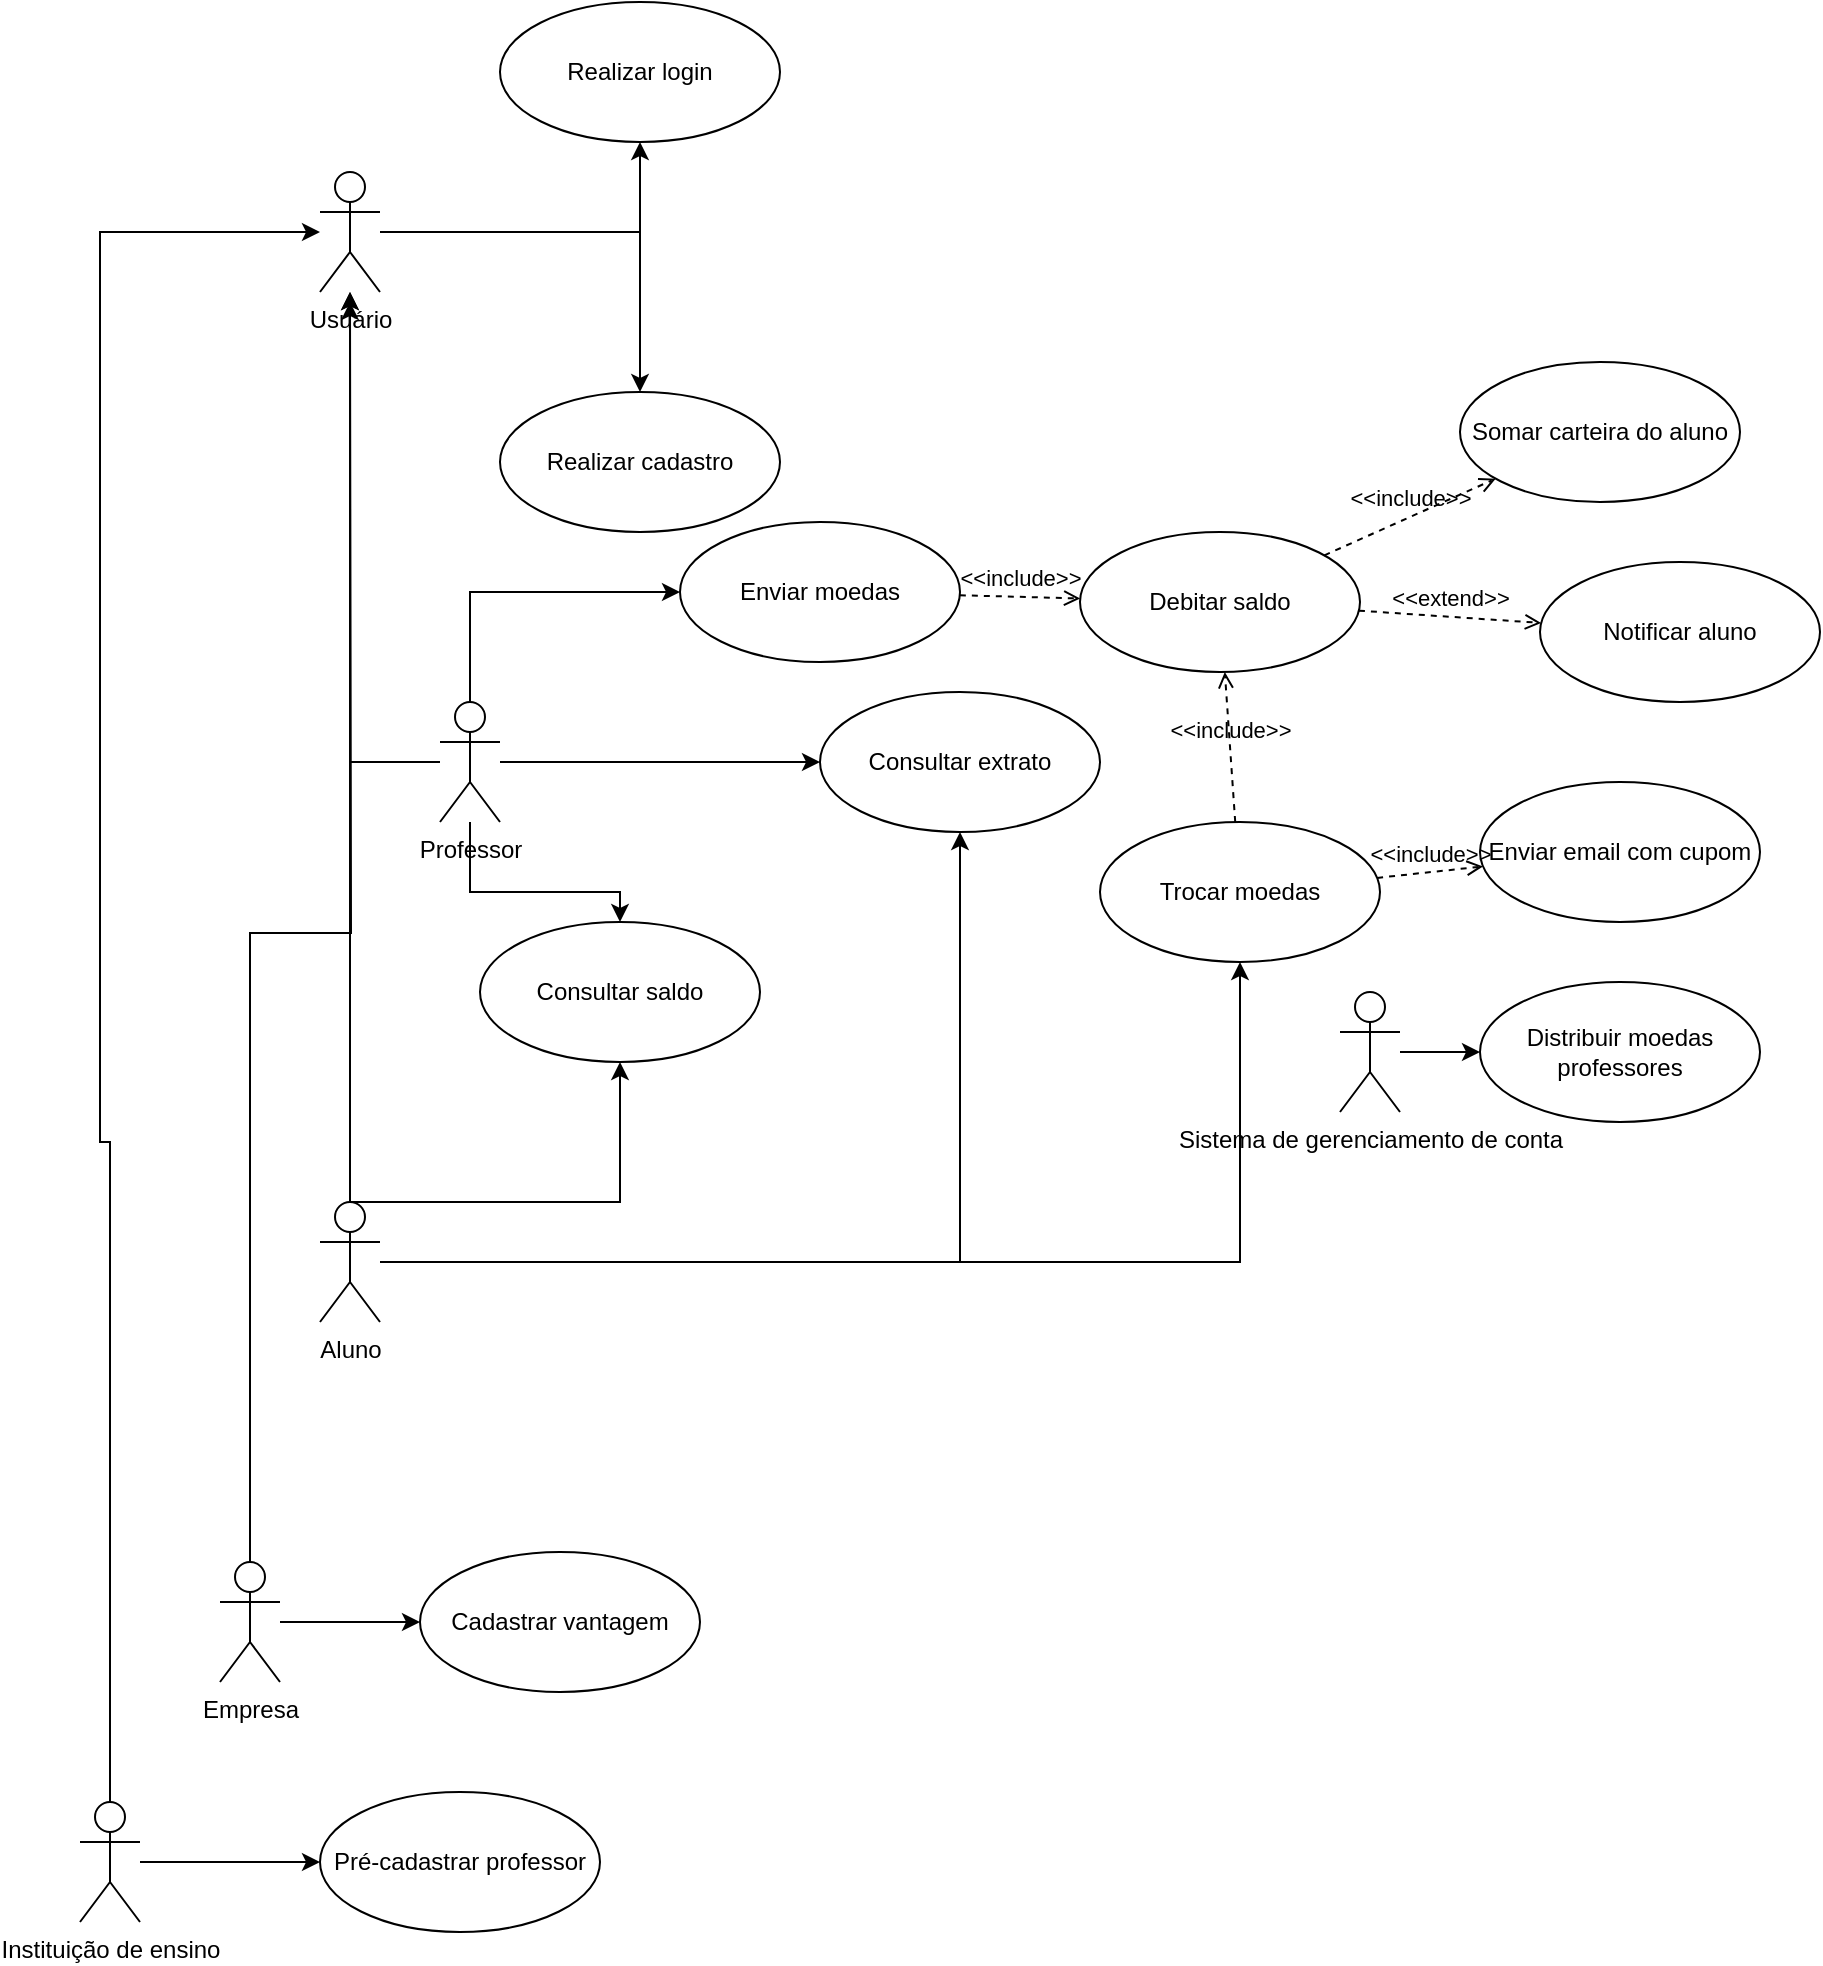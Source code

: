 <mxfile version="15.2.9" type="device"><diagram id="LdwzrqMcrGZ2g63NIj4n" name="Page-1"><mxGraphModel dx="946" dy="1573" grid="1" gridSize="10" guides="1" tooltips="1" connect="1" arrows="1" fold="1" page="1" pageScale="1" pageWidth="850" pageHeight="1100" math="0" shadow="0"><root><mxCell id="0"/><mxCell id="1" parent="0"/><mxCell id="oToeaozTcMGkjy1G3EUt-10" value="" style="edgeStyle=orthogonalEdgeStyle;rounded=0;orthogonalLoop=1;jettySize=auto;html=1;" parent="1" source="oToeaozTcMGkjy1G3EUt-1" target="oToeaozTcMGkjy1G3EUt-9" edge="1"><mxGeometry relative="1" as="geometry"/></mxCell><mxCell id="oToeaozTcMGkjy1G3EUt-55" style="edgeStyle=orthogonalEdgeStyle;rounded=0;orthogonalLoop=1;jettySize=auto;html=1;" parent="1" source="oToeaozTcMGkjy1G3EUt-1" target="oToeaozTcMGkjy1G3EUt-53" edge="1"><mxGeometry relative="1" as="geometry"/></mxCell><mxCell id="oToeaozTcMGkjy1G3EUt-1" value="Usuário&lt;br&gt;" style="shape=umlActor;verticalLabelPosition=bottom;verticalAlign=top;html=1;outlineConnect=0;" parent="1" vertex="1"><mxGeometry x="160" y="-75" width="30" height="60" as="geometry"/></mxCell><mxCell id="oToeaozTcMGkjy1G3EUt-13" style="edgeStyle=orthogonalEdgeStyle;rounded=0;orthogonalLoop=1;jettySize=auto;html=1;" parent="1" source="oToeaozTcMGkjy1G3EUt-4" target="oToeaozTcMGkjy1G3EUt-1" edge="1"><mxGeometry relative="1" as="geometry"/></mxCell><mxCell id="oToeaozTcMGkjy1G3EUt-36" style="edgeStyle=orthogonalEdgeStyle;rounded=0;orthogonalLoop=1;jettySize=auto;html=1;" parent="1" source="oToeaozTcMGkjy1G3EUt-4" target="oToeaozTcMGkjy1G3EUt-31" edge="1"><mxGeometry relative="1" as="geometry"/></mxCell><mxCell id="oToeaozTcMGkjy1G3EUt-37" style="edgeStyle=orthogonalEdgeStyle;rounded=0;orthogonalLoop=1;jettySize=auto;html=1;exitX=0.5;exitY=0;exitDx=0;exitDy=0;exitPerimeter=0;entryX=0.5;entryY=1;entryDx=0;entryDy=0;" parent="1" source="oToeaozTcMGkjy1G3EUt-4" target="oToeaozTcMGkjy1G3EUt-32" edge="1"><mxGeometry relative="1" as="geometry"><mxPoint x="310" y="285" as="targetPoint"/><Array as="points"><mxPoint x="310" y="440"/></Array></mxGeometry></mxCell><mxCell id="oToeaozTcMGkjy1G3EUt-39" style="edgeStyle=orthogonalEdgeStyle;rounded=0;orthogonalLoop=1;jettySize=auto;html=1;" parent="1" source="oToeaozTcMGkjy1G3EUt-4" target="oToeaozTcMGkjy1G3EUt-38" edge="1"><mxGeometry relative="1" as="geometry"/></mxCell><mxCell id="oToeaozTcMGkjy1G3EUt-4" value="Aluno&lt;br&gt;" style="shape=umlActor;verticalLabelPosition=bottom;verticalAlign=top;html=1;outlineConnect=0;" parent="1" vertex="1"><mxGeometry x="160" y="440" width="30" height="60" as="geometry"/></mxCell><mxCell id="oToeaozTcMGkjy1G3EUt-15" style="edgeStyle=orthogonalEdgeStyle;rounded=0;orthogonalLoop=1;jettySize=auto;html=1;" parent="1" source="oToeaozTcMGkjy1G3EUt-8" target="oToeaozTcMGkjy1G3EUt-1" edge="1"><mxGeometry relative="1" as="geometry"><Array as="points"><mxPoint x="175" y="220"/></Array></mxGeometry></mxCell><mxCell id="oToeaozTcMGkjy1G3EUt-19" style="edgeStyle=orthogonalEdgeStyle;rounded=0;orthogonalLoop=1;jettySize=auto;html=1;" parent="1" source="oToeaozTcMGkjy1G3EUt-8" target="oToeaozTcMGkjy1G3EUt-18" edge="1"><mxGeometry relative="1" as="geometry"><Array as="points"><mxPoint x="235" y="135"/></Array></mxGeometry></mxCell><mxCell id="oToeaozTcMGkjy1G3EUt-33" style="edgeStyle=orthogonalEdgeStyle;rounded=0;orthogonalLoop=1;jettySize=auto;html=1;" parent="1" source="oToeaozTcMGkjy1G3EUt-8" target="oToeaozTcMGkjy1G3EUt-31" edge="1"><mxGeometry relative="1" as="geometry"/></mxCell><mxCell id="oToeaozTcMGkjy1G3EUt-35" style="edgeStyle=orthogonalEdgeStyle;rounded=0;orthogonalLoop=1;jettySize=auto;html=1;" parent="1" source="oToeaozTcMGkjy1G3EUt-8" target="oToeaozTcMGkjy1G3EUt-32" edge="1"><mxGeometry relative="1" as="geometry"><Array as="points"><mxPoint x="235" y="285"/></Array></mxGeometry></mxCell><mxCell id="oToeaozTcMGkjy1G3EUt-8" value="Professor" style="shape=umlActor;verticalLabelPosition=bottom;verticalAlign=top;html=1;outlineConnect=0;" parent="1" vertex="1"><mxGeometry x="220" y="190" width="30" height="60" as="geometry"/></mxCell><mxCell id="oToeaozTcMGkjy1G3EUt-9" value="Realizar cadastro" style="ellipse;whiteSpace=wrap;html=1;" parent="1" vertex="1"><mxGeometry x="250" y="35" width="140" height="70" as="geometry"/></mxCell><mxCell id="oToeaozTcMGkjy1G3EUt-18" value="Enviar moedas" style="ellipse;whiteSpace=wrap;html=1;" parent="1" vertex="1"><mxGeometry x="340" y="100" width="140" height="70" as="geometry"/></mxCell><mxCell id="oToeaozTcMGkjy1G3EUt-20" value="Debitar saldo" style="ellipse;whiteSpace=wrap;html=1;" parent="1" vertex="1"><mxGeometry x="540" y="105" width="140" height="70" as="geometry"/></mxCell><mxCell id="oToeaozTcMGkjy1G3EUt-22" value="&amp;lt;&amp;lt;include&amp;gt;&amp;gt;" style="html=1;verticalAlign=bottom;labelBackgroundColor=none;endArrow=open;endFill=0;dashed=1;" parent="1" source="oToeaozTcMGkjy1G3EUt-18" target="oToeaozTcMGkjy1G3EUt-20" edge="1"><mxGeometry width="160" relative="1" as="geometry"><mxPoint x="340" y="270" as="sourcePoint"/><mxPoint x="500" y="270" as="targetPoint"/></mxGeometry></mxCell><mxCell id="oToeaozTcMGkjy1G3EUt-23" value="Notificar aluno" style="ellipse;whiteSpace=wrap;html=1;" parent="1" vertex="1"><mxGeometry x="770" y="120" width="140" height="70" as="geometry"/></mxCell><mxCell id="oToeaozTcMGkjy1G3EUt-24" value="&amp;lt;&amp;lt;extend&amp;gt;&amp;gt;" style="html=1;verticalAlign=bottom;labelBackgroundColor=none;endArrow=open;endFill=0;dashed=1;" parent="1" source="oToeaozTcMGkjy1G3EUt-20" target="oToeaozTcMGkjy1G3EUt-23" edge="1"><mxGeometry width="160" relative="1" as="geometry"><mxPoint x="483.865" y="170.671" as="sourcePoint"/><mxPoint x="576.274" y="149.483" as="targetPoint"/></mxGeometry></mxCell><mxCell id="oToeaozTcMGkjy1G3EUt-25" value="Somar carteira do aluno" style="ellipse;whiteSpace=wrap;html=1;" parent="1" vertex="1"><mxGeometry x="730" y="20" width="140" height="70" as="geometry"/></mxCell><mxCell id="oToeaozTcMGkjy1G3EUt-26" value="&amp;lt;&amp;lt;include&amp;gt;&amp;gt;" style="html=1;verticalAlign=bottom;labelBackgroundColor=none;endArrow=open;endFill=0;dashed=1;" parent="1" source="oToeaozTcMGkjy1G3EUt-20" target="oToeaozTcMGkjy1G3EUt-25" edge="1"><mxGeometry width="160" relative="1" as="geometry"><mxPoint x="663.038" y="135.856" as="sourcePoint"/><mxPoint x="736.813" y="204.184" as="targetPoint"/></mxGeometry></mxCell><mxCell id="oToeaozTcMGkjy1G3EUt-29" style="edgeStyle=orthogonalEdgeStyle;rounded=0;orthogonalLoop=1;jettySize=auto;html=1;" parent="1" source="oToeaozTcMGkjy1G3EUt-27" target="oToeaozTcMGkjy1G3EUt-28" edge="1"><mxGeometry relative="1" as="geometry"/></mxCell><mxCell id="oToeaozTcMGkjy1G3EUt-27" value="&lt;span style=&quot;text-align: left&quot;&gt;Sistema de gerenciamento de conta&lt;/span&gt;" style="shape=umlActor;verticalLabelPosition=bottom;verticalAlign=top;html=1;" parent="1" vertex="1"><mxGeometry x="670" y="335" width="30" height="60" as="geometry"/></mxCell><mxCell id="oToeaozTcMGkjy1G3EUt-28" value="Distribuir moedas professores" style="ellipse;whiteSpace=wrap;html=1;" parent="1" vertex="1"><mxGeometry x="740" y="330" width="140" height="70" as="geometry"/></mxCell><mxCell id="oToeaozTcMGkjy1G3EUt-31" value="Consultar extrato" style="ellipse;whiteSpace=wrap;html=1;" parent="1" vertex="1"><mxGeometry x="410" y="185" width="140" height="70" as="geometry"/></mxCell><mxCell id="oToeaozTcMGkjy1G3EUt-32" value="Consultar saldo" style="ellipse;whiteSpace=wrap;html=1;" parent="1" vertex="1"><mxGeometry x="240" y="300" width="140" height="70" as="geometry"/></mxCell><mxCell id="oToeaozTcMGkjy1G3EUt-38" value="Trocar moedas" style="ellipse;whiteSpace=wrap;html=1;" parent="1" vertex="1"><mxGeometry x="550" y="250" width="140" height="70" as="geometry"/></mxCell><mxCell id="oToeaozTcMGkjy1G3EUt-43" style="edgeStyle=orthogonalEdgeStyle;rounded=0;orthogonalLoop=1;jettySize=auto;html=1;exitX=0.5;exitY=0;exitDx=0;exitDy=0;exitPerimeter=0;" parent="1" source="oToeaozTcMGkjy1G3EUt-42" edge="1"><mxGeometry relative="1" as="geometry"><mxPoint x="175" y="-10" as="targetPoint"/></mxGeometry></mxCell><mxCell id="oToeaozTcMGkjy1G3EUt-45" style="edgeStyle=orthogonalEdgeStyle;rounded=0;orthogonalLoop=1;jettySize=auto;html=1;" parent="1" source="oToeaozTcMGkjy1G3EUt-42" target="oToeaozTcMGkjy1G3EUt-44" edge="1"><mxGeometry relative="1" as="geometry"/></mxCell><mxCell id="oToeaozTcMGkjy1G3EUt-42" value="Empresa" style="shape=umlActor;verticalLabelPosition=bottom;verticalAlign=top;html=1;" parent="1" vertex="1"><mxGeometry x="110" y="620" width="30" height="60" as="geometry"/></mxCell><mxCell id="oToeaozTcMGkjy1G3EUt-44" value="Cadastrar vantagem" style="ellipse;whiteSpace=wrap;html=1;" parent="1" vertex="1"><mxGeometry x="210" y="615" width="140" height="70" as="geometry"/></mxCell><mxCell id="oToeaozTcMGkjy1G3EUt-47" style="edgeStyle=orthogonalEdgeStyle;rounded=0;orthogonalLoop=1;jettySize=auto;html=1;" parent="1" source="oToeaozTcMGkjy1G3EUt-46" target="oToeaozTcMGkjy1G3EUt-1" edge="1"><mxGeometry relative="1" as="geometry"><mxPoint x="80" y="80" as="targetPoint"/><Array as="points"><mxPoint x="55" y="410"/><mxPoint x="50" y="410"/><mxPoint x="50" y="-45"/></Array></mxGeometry></mxCell><mxCell id="oToeaozTcMGkjy1G3EUt-49" style="edgeStyle=orthogonalEdgeStyle;rounded=0;orthogonalLoop=1;jettySize=auto;html=1;" parent="1" source="oToeaozTcMGkjy1G3EUt-46" target="oToeaozTcMGkjy1G3EUt-48" edge="1"><mxGeometry relative="1" as="geometry"/></mxCell><mxCell id="oToeaozTcMGkjy1G3EUt-46" value="Instituição de ensino" style="shape=umlActor;verticalLabelPosition=bottom;verticalAlign=top;html=1;" parent="1" vertex="1"><mxGeometry x="40" y="740" width="30" height="60" as="geometry"/></mxCell><mxCell id="oToeaozTcMGkjy1G3EUt-48" value="Pré-cadastrar professor" style="ellipse;whiteSpace=wrap;html=1;" parent="1" vertex="1"><mxGeometry x="160" y="735" width="140" height="70" as="geometry"/></mxCell><mxCell id="oToeaozTcMGkjy1G3EUt-50" value="&amp;lt;&amp;lt;include&amp;gt;&amp;gt;" style="html=1;verticalAlign=bottom;labelBackgroundColor=none;endArrow=open;endFill=0;dashed=1;" parent="1" source="oToeaozTcMGkjy1G3EUt-38" target="oToeaozTcMGkjy1G3EUt-20" edge="1"><mxGeometry width="160" relative="1" as="geometry"><mxPoint x="489.926" y="146.614" as="sourcePoint"/><mxPoint x="550.087" y="148.252" as="targetPoint"/></mxGeometry></mxCell><mxCell id="oToeaozTcMGkjy1G3EUt-51" value="Enviar email com cupom" style="ellipse;whiteSpace=wrap;html=1;" parent="1" vertex="1"><mxGeometry x="740" y="230" width="140" height="70" as="geometry"/></mxCell><mxCell id="oToeaozTcMGkjy1G3EUt-52" value="&amp;lt;&amp;lt;include&amp;gt;&amp;gt;" style="html=1;verticalAlign=bottom;labelBackgroundColor=none;endArrow=open;endFill=0;dashed=1;" parent="1" source="oToeaozTcMGkjy1G3EUt-38" target="oToeaozTcMGkjy1G3EUt-51" edge="1"><mxGeometry width="160" relative="1" as="geometry"><mxPoint x="627.774" y="260.018" as="sourcePoint"/><mxPoint x="770" y="270" as="targetPoint"/></mxGeometry></mxCell><mxCell id="oToeaozTcMGkjy1G3EUt-53" value="Realizar login" style="ellipse;whiteSpace=wrap;html=1;" parent="1" vertex="1"><mxGeometry x="250" y="-160" width="140" height="70" as="geometry"/></mxCell></root></mxGraphModel></diagram></mxfile>